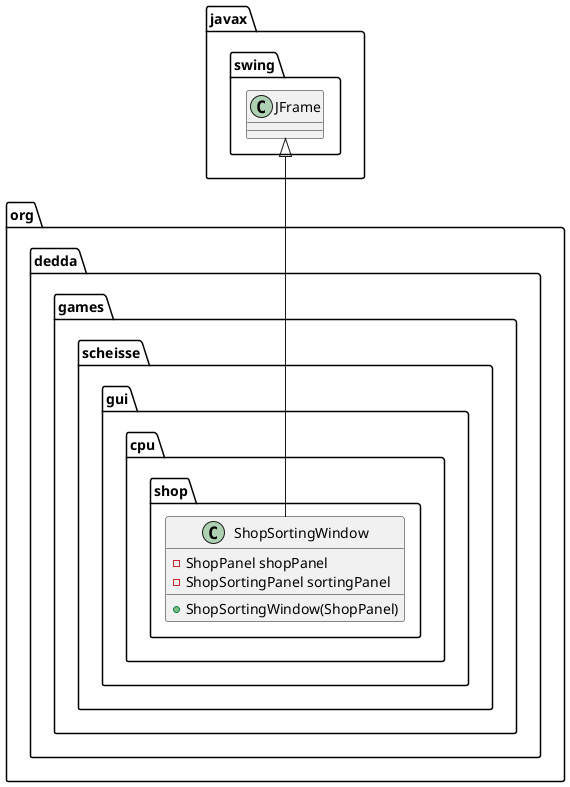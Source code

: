 @startuml
class javax.swing.JFrame

class org.dedda.games.scheisse.gui.cpu.shop.ShopSortingWindow{
    - ShopPanel shopPanel
    - ShopSortingPanel sortingPanel
    + ShopSortingWindow(ShopPanel)
}

javax.swing.JFrame <|-- org.dedda.games.scheisse.gui.cpu.shop.ShopSortingWindow
@enduml